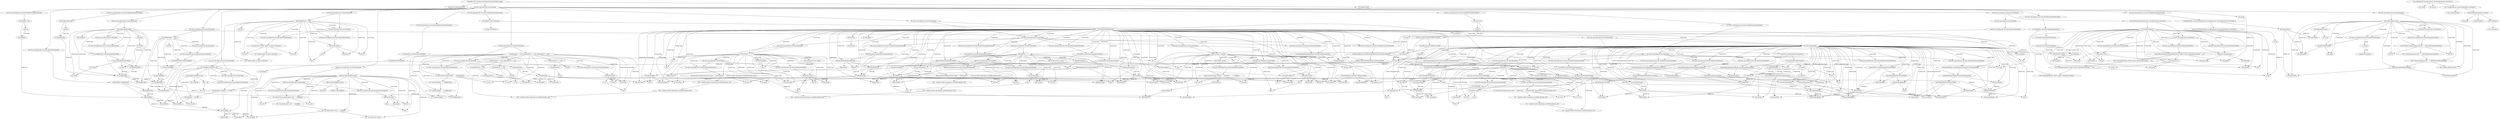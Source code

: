 digraph "ZkGrep.processCommandLineArgs#?,String[]" {
1 [label="530:processCommandLineArgs" shape=ellipse]
2 [label="530:cliArgs" shape=ellipse]
3 [label="530:String[] cliArgs" shape=ellipse]
4 [label="531:cliParser" shape=ellipse]
5 [label="531:new GnuParser()" shape=ellipse]
6 [label="531:cliParser=new GnuParser()" shape=ellipse]
7 [label="531:class org.eclipse.jdt.core.dom.VariableDeclarationStatement" shape=ellipse]
8 [label="532:cliOptions" shape=ellipse]
9 [label="532:constructCommandLineOptions" shape=ellipse]
10 [label="532:constructCommandLineOptions()" shape=ellipse]
11 [label="532:cliOptions=constructCommandLineOptions()" shape=ellipse]
12 [label="532:class org.eclipse.jdt.core.dom.VariableDeclarationStatement" shape=ellipse]
13 [label="533:cmd" shape=ellipse]
14 [label="533:null" shape=ellipse]
15 [label="533:cmd=null" shape=ellipse]
16 [label="533:class org.eclipse.jdt.core.dom.VariableDeclarationStatement" shape=ellipse]
17 [label="536:cmd" shape=ellipse]
18 [label="536:cliParser" shape=ellipse]
19 [label="536:parse" shape=ellipse]
20 [label="536:cliOptions" shape=ellipse]
21 [label="536:cliArgs" shape=ellipse]
22 [label="536:cliOptions,cliArgs" shape=ellipse]
23 [label="536:cliParser.parse(cliOptions,cliArgs)" shape=ellipse]
24 [label="536:cmd=cliParser.parse(cliOptions,cliArgs)" shape=ellipse]
25 [label="536:class org.eclipse.jdt.core.dom.ExpressionStatement" shape=ellipse]
26 [label="535:class org.eclipse.jdt.core.dom.Block" shape=ellipse]
27 [label="537:pe" shape=ellipse]
28 [label="537:ParseException pe" shape=ellipse]
29 [label="538:err" shape=ellipse]
30 [label="538:System" shape=ellipse]
31 [label="538:System.err" shape=ellipse]
32 [label="538:println" shape=ellipse]
33 [label="538:\"CommandLineClient: failed to parse command-line options: \"" shape=ellipse]
34 [label="538:pe" shape=ellipse]
35 [label="538:\"CommandLineClient: failed to parse command-line options: \" + pe" shape=ellipse]
36 [label="538:\"CommandLineClient: failed to parse command-line options: \" + pe" shape=ellipse]
37 [label="538:System.err.println(\"CommandLineClient: failed to parse command-line options: \" + pe)" shape=ellipse]
38 [label="538:class org.eclipse.jdt.core.dom.ExpressionStatement" shape=ellipse]
39 [label="539:printUsage" shape=ellipse]
40 [label="539:cliOptions" shape=ellipse]
41 [label="539:cliOptions" shape=ellipse]
42 [label="539:printUsage(cliOptions)" shape=ellipse]
43 [label="539:class org.eclipse.jdt.core.dom.ExpressionStatement" shape=ellipse]
44 [label="540:System" shape=ellipse]
45 [label="540:exit" shape=ellipse]
46 [label="540:1" shape=ellipse]
47 [label="540:1" shape=ellipse]
48 [label="540:System.exit(1)" shape=ellipse]
49 [label="540:class org.eclipse.jdt.core.dom.ExpressionStatement" shape=ellipse]
50 [label="537:class org.eclipse.jdt.core.dom.Block" shape=ellipse]
51 [label="537:catch(ParseException pe)class org.eclipse.jdt.core.dom.Block" shape=ellipse]
52 [label="535:class org.eclipse.jdt.core.dom.TryStatement" shape=ellipse]
53 [label="543:zkCfgDirValue" shape=ellipse]
54 [label="543:null" shape=ellipse]
55 [label="543:zkCfgDirValue=null" shape=ellipse]
56 [label="543:class org.eclipse.jdt.core.dom.VariableDeclarationStatement" shape=ellipse]
57 [label="544:zkCfgFile" shape=ellipse]
58 [label="544:null" shape=ellipse]
59 [label="544:zkCfgFile=null" shape=ellipse]
60 [label="544:class org.eclipse.jdt.core.dom.VariableDeclarationStatement" shape=ellipse]
61 [label="546:cmd" shape=ellipse]
62 [label="546:hasOption" shape=ellipse]
63 [label="546:zkCfg" shape=ellipse]
64 [label="546:zkCfg" shape=ellipse]
65 [label="546:cmd.hasOption(zkCfg)" shape=ellipse]
66 [label="547:zkCfgDirValue" shape=ellipse]
67 [label="547:cmd" shape=ellipse]
68 [label="547:getOptionValue" shape=ellipse]
69 [label="547:zkCfg" shape=ellipse]
70 [label="547:zkCfg" shape=ellipse]
71 [label="547:cmd.getOptionValue(zkCfg)" shape=ellipse]
72 [label="547:zkCfgDirValue=cmd.getOptionValue(zkCfg)" shape=ellipse]
73 [label="547:class org.eclipse.jdt.core.dom.ExpressionStatement" shape=ellipse]
74 [label="546:class org.eclipse.jdt.core.dom.Block" shape=ellipse]
75 [label="546:class org.eclipse.jdt.core.dom.IfStatement" shape=ellipse]
76 [label="550:zkCfgDirValue" shape=ellipse]
77 [label="550:null" shape=ellipse]
78 [label="550:zkCfgDirValue == null" shape=ellipse]
79 [label="551:zkCfgDirValue" shape=ellipse]
80 [label="551:guessZkCfgDir" shape=ellipse]
81 [label="551:guessZkCfgDir()" shape=ellipse]
82 [label="551:zkCfgDirValue=guessZkCfgDir()" shape=ellipse]
83 [label="551:class org.eclipse.jdt.core.dom.ExpressionStatement" shape=ellipse]
84 [label="550:class org.eclipse.jdt.core.dom.Block" shape=ellipse]
85 [label="550:class org.eclipse.jdt.core.dom.IfStatement" shape=ellipse]
86 [label="554:zkCfgDirValue" shape=ellipse]
87 [label="554:null" shape=ellipse]
88 [label="554:zkCfgDirValue == null" shape=ellipse]
89 [label="555:LOG" shape=ellipse]
90 [label="555:error" shape=ellipse]
91 [label="555:\"couldn't figure out path to zkCfg file\"" shape=ellipse]
92 [label="555:\"couldn't figure out path to zkCfg file\"" shape=ellipse]
93 [label="555:LOG.error(\"couldn't figure out path to zkCfg file\")" shape=ellipse]
94 [label="555:class org.eclipse.jdt.core.dom.ExpressionStatement" shape=ellipse]
95 [label="556:System" shape=ellipse]
96 [label="556:exit" shape=ellipse]
97 [label="556:1" shape=ellipse]
98 [label="556:1" shape=ellipse]
99 [label="556:System.exit(1)" shape=ellipse]
100 [label="556:class org.eclipse.jdt.core.dom.ExpressionStatement" shape=ellipse]
101 [label="554:class org.eclipse.jdt.core.dom.Block" shape=ellipse]
102 [label="554:class org.eclipse.jdt.core.dom.IfStatement" shape=ellipse]
103 [label="560:zkCfgFile" shape=ellipse]
104 [label="560:zkCfgDirValue" shape=ellipse]
105 [label="560:zkCfgFile=zkCfgDirValue" shape=ellipse]
106 [label="560:class org.eclipse.jdt.core.dom.ExpressionStatement" shape=ellipse]
107 [label="561:zkCfgFile" shape=ellipse]
108 [label="561:endsWith" shape=ellipse]
109 [label="561:\".cfg\"" shape=ellipse]
110 [label="561:\".cfg\"" shape=ellipse]
111 [label="561:zkCfgFile.endsWith(\".cfg\")" shape=ellipse]
112 [label="561:!zkCfgFile.endsWith(\".cfg\")" shape=ellipse]
113 [label="563:zkCfgFile" shape=ellipse]
114 [label="563:zkCfgFile" shape=ellipse]
115 [label="563:\"/zoo.cfg\"" shape=ellipse]
116 [label="563:zkCfgFile + \"/zoo.cfg\"" shape=ellipse]
117 [label="563:zkCfgFile=zkCfgFile + \"/zoo.cfg\"" shape=ellipse]
118 [label="563:class org.eclipse.jdt.core.dom.ExpressionStatement" shape=ellipse]
119 [label="561:class org.eclipse.jdt.core.dom.Block" shape=ellipse]
120 [label="561:class org.eclipse.jdt.core.dom.IfStatement" shape=ellipse]
121 [label="566:zkCfgFile" shape=ellipse]
122 [label="566:new File(zkCfgFile)" shape=ellipse]
123 [label="566:exists" shape=ellipse]
124 [label="566:new File(zkCfgFile).exists()" shape=ellipse]
125 [label="566:!new File(zkCfgFile).exists()" shape=ellipse]
126 [label="567:LOG" shape=ellipse]
127 [label="567:error" shape=ellipse]
128 [label="567:\"zoo.cfg file doen't exist: \"" shape=ellipse]
129 [label="567:zkCfgFile" shape=ellipse]
130 [label="567:\"zoo.cfg file doen't exist: \" + zkCfgFile" shape=ellipse]
131 [label="567:\"zoo.cfg file doen't exist: \" + zkCfgFile" shape=ellipse]
132 [label="567:LOG.error(\"zoo.cfg file doen't exist: \" + zkCfgFile)" shape=ellipse]
133 [label="567:class org.eclipse.jdt.core.dom.ExpressionStatement" shape=ellipse]
134 [label="568:System" shape=ellipse]
135 [label="568:exit" shape=ellipse]
136 [label="568:1" shape=ellipse]
137 [label="568:1" shape=ellipse]
138 [label="568:System.exit(1)" shape=ellipse]
139 [label="568:class org.eclipse.jdt.core.dom.ExpressionStatement" shape=ellipse]
140 [label="566:class org.eclipse.jdt.core.dom.Block" shape=ellipse]
141 [label="566:class org.eclipse.jdt.core.dom.IfStatement" shape=ellipse]
142 [label="571:patterns" shape=ellipse]
143 [label="571:cmd" shape=ellipse]
144 [label="571:getOptionValues" shape=ellipse]
145 [label="571:pattern" shape=ellipse]
146 [label="571:pattern" shape=ellipse]
147 [label="571:cmd.getOptionValues(pattern)" shape=ellipse]
148 [label="571:patterns=cmd.getOptionValues(pattern)" shape=ellipse]
149 [label="571:class org.eclipse.jdt.core.dom.VariableDeclarationStatement" shape=ellipse]
150 [label="573:zkDataDirs" shape=ellipse]
151 [label="573:getZkDataDirs" shape=ellipse]
152 [label="573:zkCfgFile" shape=ellipse]
153 [label="573:zkCfgFile" shape=ellipse]
154 [label="573:getZkDataDirs(zkCfgFile)" shape=ellipse]
155 [label="573:zkDataDirs=getZkDataDirs(zkCfgFile)" shape=ellipse]
156 [label="573:class org.eclipse.jdt.core.dom.VariableDeclarationStatement" shape=ellipse]
157 [label="576:zkDataDirs" shape=ellipse]
158 [label="576:null" shape=ellipse]
159 [label="576:zkDataDirs == null" shape=ellipse]
160 [label="576:zkDataDirs" shape=ellipse]
161 [label="576:0" shape=ellipse]
162 [label="576:zkDataDirs[0]" shape=ellipse]
163 [label="576:null" shape=ellipse]
164 [label="576:zkDataDirs[0] == null" shape=ellipse]
165 [label="576:zkDataDirs == null || zkDataDirs[0] == null" shape=ellipse]
166 [label="576:zkDataDirs" shape=ellipse]
167 [label="576:1" shape=ellipse]
168 [label="576:zkDataDirs[1]" shape=ellipse]
169 [label="576:null" shape=ellipse]
170 [label="576:zkDataDirs[1] == null" shape=ellipse]
171 [label="576:zkDataDirs == null || zkDataDirs[0] == null || zkDataDirs[1] == null" shape=ellipse]
172 [label="577:LOG" shape=ellipse]
173 [label="577:error" shape=ellipse]
174 [label="577:\"invalid zkCfgDir: \"" shape=ellipse]
175 [label="577:zkCfgDirValue" shape=ellipse]
176 [label="577:\"invalid zkCfgDir: \" + zkCfgDirValue" shape=ellipse]
177 [label="577:\"invalid zkCfgDir: \" + zkCfgDirValue" shape=ellipse]
178 [label="577:LOG.error(\"invalid zkCfgDir: \" + zkCfgDirValue)" shape=ellipse]
179 [label="577:class org.eclipse.jdt.core.dom.ExpressionStatement" shape=ellipse]
180 [label="578:System" shape=ellipse]
181 [label="578:exit" shape=ellipse]
182 [label="578:1" shape=ellipse]
183 [label="578:1" shape=ellipse]
184 [label="578:System.exit(1)" shape=ellipse]
185 [label="578:class org.eclipse.jdt.core.dom.ExpressionStatement" shape=ellipse]
186 [label="576:class org.eclipse.jdt.core.dom.Block" shape=ellipse]
187 [label="576:class org.eclipse.jdt.core.dom.IfStatement" shape=ellipse]
188 [label="581:zkParsedDir" shape=ellipse]
189 [label="581:String" shape=ellipse]
190 [label="581:format" shape=ellipse]
191 [label="581:\"%s/zklog-parsed\"" shape=ellipse]
192 [label="581:System" shape=ellipse]
193 [label="581:getProperty" shape=ellipse]
194 [label="581:\"user.home\"" shape=ellipse]
195 [label="581:\"user.home\"" shape=ellipse]
196 [label="581:System.getProperty(\"user.home\")" shape=ellipse]
197 [label="581:\"%s/zklog-parsed\",System.getProperty(\"user.home\")" shape=ellipse]
198 [label="581:String.format(\"%s/zklog-parsed\",System.getProperty(\"user.home\"))" shape=ellipse]
199 [label="581:new File(String.format(\"%s/zklog-parsed\",System.getProperty(\"user.home\")))" shape=ellipse]
200 [label="581:zkParsedDir=new File(String.format(\"%s/zklog-parsed\",System.getProperty(\"user.home\")))" shape=ellipse]
201 [label="581:class org.eclipse.jdt.core.dom.VariableDeclarationStatement" shape=ellipse]
202 [label="582:zkParsedDir" shape=ellipse]
203 [label="582:exists" shape=ellipse]
204 [label="582:zkParsedDir.exists()" shape=ellipse]
205 [label="582:!zkParsedDir.exists()" shape=ellipse]
206 [label="583:LOG" shape=ellipse]
207 [label="583:info" shape=ellipse]
208 [label="583:\"creating zklog-parsed dir: \"" shape=ellipse]
209 [label="583:zkParsedDir" shape=ellipse]
210 [label="583:getAbsolutePath" shape=ellipse]
211 [label="583:zkParsedDir.getAbsolutePath()" shape=ellipse]
212 [label="583:\"creating zklog-parsed dir: \" + zkParsedDir.getAbsolutePath()" shape=ellipse]
213 [label="583:\"creating zklog-parsed dir: \" + zkParsedDir.getAbsolutePath()" shape=ellipse]
214 [label="583:LOG.info(\"creating zklog-parsed dir: \" + zkParsedDir.getAbsolutePath())" shape=ellipse]
215 [label="583:class org.eclipse.jdt.core.dom.ExpressionStatement" shape=ellipse]
216 [label="584:zkParsedDir" shape=ellipse]
217 [label="584:mkdir" shape=ellipse]
218 [label="584:zkParsedDir.mkdir()" shape=ellipse]
219 [label="584:class org.eclipse.jdt.core.dom.ExpressionStatement" shape=ellipse]
220 [label="582:class org.eclipse.jdt.core.dom.Block" shape=ellipse]
221 [label="582:class org.eclipse.jdt.core.dom.IfStatement" shape=ellipse]
222 [label="587:cmd" shape=ellipse]
223 [label="587:hasOption" shape=ellipse]
224 [label="587:between" shape=ellipse]
225 [label="587:between" shape=ellipse]
226 [label="587:cmd.hasOption(between)" shape=ellipse]
227 [label="588:timeStrings" shape=ellipse]
228 [label="588:cmd" shape=ellipse]
229 [label="588:getOptionValues" shape=ellipse]
230 [label="588:between" shape=ellipse]
231 [label="588:between" shape=ellipse]
232 [label="588:cmd.getOptionValues(between)" shape=ellipse]
233 [label="588:timeStrings=cmd.getOptionValues(between)" shape=ellipse]
234 [label="588:class org.eclipse.jdt.core.dom.VariableDeclarationStatement" shape=ellipse]
235 [label="590:startTime" shape=ellipse]
236 [label="590:parseTimeString" shape=ellipse]
237 [label="590:timeStrings" shape=ellipse]
238 [label="590:0" shape=ellipse]
239 [label="590:timeStrings[0]" shape=ellipse]
240 [label="590:timeStrings[0]" shape=ellipse]
241 [label="590:parseTimeString(timeStrings[0])" shape=ellipse]
242 [label="590:startTime=parseTimeString(timeStrings[0])" shape=ellipse]
243 [label="590:class org.eclipse.jdt.core.dom.VariableDeclarationStatement" shape=ellipse]
244 [label="591:startTime" shape=ellipse]
245 [label="591:1" shape=ellipse]
246 [label="591:-1" shape=ellipse]
247 [label="591:startTime == -1" shape=ellipse]
248 [label="592:LOG" shape=ellipse]
249 [label="592:error" shape=ellipse]
250 [label="592:\"invalid start time string: \"" shape=ellipse]
251 [label="592:timeStrings" shape=ellipse]
252 [label="592:0" shape=ellipse]
253 [label="592:timeStrings[0]" shape=ellipse]
254 [label="593:\", should be either timestamp or yyMMdd_hhmmss_SSS\"" shape=ellipse]
255 [label="592:\", should be either timestamp or yyMMdd_hhmmss_SSS\"" shape=ellipse]
256 [label="592:\", should be either timestamp or yyMMdd_hhmmss_SSS\"" shape=ellipse]
257 [label="592:LOG.error(\"invalid start time string: \" + timeStrings[0] + \", should be either timestamp or yyMMdd_hhmmss_SSS\")" shape=ellipse]
258 [label="592:class org.eclipse.jdt.core.dom.ExpressionStatement" shape=ellipse]
259 [label="594:System" shape=ellipse]
260 [label="594:exit" shape=ellipse]
261 [label="594:1" shape=ellipse]
262 [label="594:1" shape=ellipse]
263 [label="594:System.exit(1)" shape=ellipse]
264 [label="594:class org.eclipse.jdt.core.dom.ExpressionStatement" shape=ellipse]
265 [label="591:class org.eclipse.jdt.core.dom.Block" shape=ellipse]
266 [label="591:class org.eclipse.jdt.core.dom.IfStatement" shape=ellipse]
267 [label="597:endTime" shape=ellipse]
268 [label="597:parseTimeString" shape=ellipse]
269 [label="597:timeStrings" shape=ellipse]
270 [label="597:1" shape=ellipse]
271 [label="597:timeStrings[1]" shape=ellipse]
272 [label="597:timeStrings[1]" shape=ellipse]
273 [label="597:parseTimeString(timeStrings[1])" shape=ellipse]
274 [label="597:endTime=parseTimeString(timeStrings[1])" shape=ellipse]
275 [label="597:class org.eclipse.jdt.core.dom.VariableDeclarationStatement" shape=ellipse]
276 [label="598:endTime" shape=ellipse]
277 [label="598:1" shape=ellipse]
278 [label="598:-1" shape=ellipse]
279 [label="598:endTime == -1" shape=ellipse]
280 [label="599:LOG" shape=ellipse]
281 [label="599:error" shape=ellipse]
282 [label="599:\"invalid end time string: \"" shape=ellipse]
283 [label="599:timeStrings" shape=ellipse]
284 [label="599:1" shape=ellipse]
285 [label="599:timeStrings[1]" shape=ellipse]
286 [label="600:\", should be either timestamp or yyMMdd_hhmmss_SSS\"" shape=ellipse]
287 [label="599:\", should be either timestamp or yyMMdd_hhmmss_SSS\"" shape=ellipse]
288 [label="599:\", should be either timestamp or yyMMdd_hhmmss_SSS\"" shape=ellipse]
289 [label="599:LOG.error(\"invalid end time string: \" + timeStrings[1] + \", should be either timestamp or yyMMdd_hhmmss_SSS\")" shape=ellipse]
290 [label="599:class org.eclipse.jdt.core.dom.ExpressionStatement" shape=ellipse]
291 [label="601:System" shape=ellipse]
292 [label="601:exit" shape=ellipse]
293 [label="601:1" shape=ellipse]
294 [label="601:1" shape=ellipse]
295 [label="601:System.exit(1)" shape=ellipse]
296 [label="601:class org.eclipse.jdt.core.dom.ExpressionStatement" shape=ellipse]
297 [label="598:class org.eclipse.jdt.core.dom.Block" shape=ellipse]
298 [label="598:class org.eclipse.jdt.core.dom.IfStatement" shape=ellipse]
299 [label="604:startTime" shape=ellipse]
300 [label="604:endTime" shape=ellipse]
301 [label="604:startTime > endTime" shape=ellipse]
302 [label="605:LOG" shape=ellipse]
303 [label="605:warn" shape=ellipse]
304 [label="605:\"empty window: \"" shape=ellipse]
305 [label="605:startTime" shape=ellipse]
306 [label="605:\" - \"" shape=ellipse]
307 [label="605:endTime" shape=ellipse]
308 [label="605:endTime" shape=ellipse]
309 [label="605:endTime" shape=ellipse]
310 [label="605:LOG.warn(\"empty window: \" + startTime + \" - \"+ endTime)" shape=ellipse]
311 [label="605:class org.eclipse.jdt.core.dom.ExpressionStatement" shape=ellipse]
312 [label="606:System" shape=ellipse]
313 [label="606:exit" shape=ellipse]
314 [label="606:1" shape=ellipse]
315 [label="606:1" shape=ellipse]
316 [label="606:System.exit(1)" shape=ellipse]
317 [label="606:class org.eclipse.jdt.core.dom.ExpressionStatement" shape=ellipse]
318 [label="604:class org.eclipse.jdt.core.dom.Block" shape=ellipse]
319 [label="604:class org.eclipse.jdt.core.dom.IfStatement" shape=ellipse]
320 [label="609:parsedZkLogs" shape=ellipse]
321 [label="609:parseZkLogs" shape=ellipse]
322 [label="609:zkDataDirs" shape=ellipse]
323 [label="609:0" shape=ellipse]
324 [label="609:zkDataDirs[0]" shape=ellipse]
325 [label="609:startTime" shape=ellipse]
326 [label="609:endTime" shape=ellipse]
327 [label="609:zkDataDirs[0],startTime,endTime" shape=ellipse]
328 [label="609:parseZkLogs(zkDataDirs[0],startTime,endTime)" shape=ellipse]
329 [label="609:parsedZkLogs=parseZkLogs(zkDataDirs[0],startTime,endTime)" shape=ellipse]
330 [label="609:class org.eclipse.jdt.core.dom.VariableDeclarationStatement" shape=ellipse]
331 [label="610:grepZkLogDir" shape=ellipse]
332 [label="610:parsedZkLogs" shape=ellipse]
333 [label="610:startTime" shape=ellipse]
334 [label="610:endTime" shape=ellipse]
335 [label="610:patterns" shape=ellipse]
336 [label="610:parsedZkLogs,startTime,endTime,patterns" shape=ellipse]
337 [label="610:grepZkLogDir(parsedZkLogs,startTime,endTime,patterns)" shape=ellipse]
338 [label="610:class org.eclipse.jdt.core.dom.ExpressionStatement" shape=ellipse]
339 [label="587:class org.eclipse.jdt.core.dom.Block" shape=ellipse]
340 [label="612:cmd" shape=ellipse]
341 [label="612:hasOption" shape=ellipse]
342 [label="612:by" shape=ellipse]
343 [label="612:by" shape=ellipse]
344 [label="612:cmd.hasOption(by)" shape=ellipse]
345 [label="613:timeString" shape=ellipse]
346 [label="613:cmd" shape=ellipse]
347 [label="613:getOptionValue" shape=ellipse]
348 [label="613:by" shape=ellipse]
349 [label="613:by" shape=ellipse]
350 [label="613:cmd.getOptionValue(by)" shape=ellipse]
351 [label="613:timeString=cmd.getOptionValue(by)" shape=ellipse]
352 [label="613:class org.eclipse.jdt.core.dom.VariableDeclarationStatement" shape=ellipse]
353 [label="615:byTime" shape=ellipse]
354 [label="615:parseTimeString" shape=ellipse]
355 [label="615:timeString" shape=ellipse]
356 [label="615:timeString" shape=ellipse]
357 [label="615:parseTimeString(timeString)" shape=ellipse]
358 [label="615:byTime=parseTimeString(timeString)" shape=ellipse]
359 [label="615:class org.eclipse.jdt.core.dom.VariableDeclarationStatement" shape=ellipse]
360 [label="616:byTime" shape=ellipse]
361 [label="616:1" shape=ellipse]
362 [label="616:-1" shape=ellipse]
363 [label="616:byTime == -1" shape=ellipse]
364 [label="617:LOG" shape=ellipse]
365 [label="617:error" shape=ellipse]
366 [label="617:\"invalid by time string: \"" shape=ellipse]
367 [label="617:timeString" shape=ellipse]
368 [label="618:\", should be either timestamp or yyMMdd_hhmmss_SSS\"" shape=ellipse]
369 [label="617:\", should be either timestamp or yyMMdd_hhmmss_SSS\"" shape=ellipse]
370 [label="617:\", should be either timestamp or yyMMdd_hhmmss_SSS\"" shape=ellipse]
371 [label="617:LOG.error(\"invalid by time string: \" + timeString + \", should be either timestamp or yyMMdd_hhmmss_SSS\")" shape=ellipse]
372 [label="617:class org.eclipse.jdt.core.dom.ExpressionStatement" shape=ellipse]
373 [label="619:System" shape=ellipse]
374 [label="619:exit" shape=ellipse]
375 [label="619:1" shape=ellipse]
376 [label="619:1" shape=ellipse]
377 [label="619:System.exit(1)" shape=ellipse]
378 [label="619:class org.eclipse.jdt.core.dom.ExpressionStatement" shape=ellipse]
379 [label="616:class org.eclipse.jdt.core.dom.Block" shape=ellipse]
380 [label="616:class org.eclipse.jdt.core.dom.IfStatement" shape=ellipse]
381 [label="623:lastZkSnapshot" shape=ellipse]
382 [label="623:parseZkSnapshot" shape=ellipse]
383 [label="623:zkDataDirs" shape=ellipse]
384 [label="623:1" shape=ellipse]
385 [label="623:zkDataDirs[1]" shape=ellipse]
386 [label="623:byTime" shape=ellipse]
387 [label="623:zkDataDirs[1],byTime" shape=ellipse]
388 [label="623:parseZkSnapshot(zkDataDirs[1],byTime)" shape=ellipse]
389 [label="623:lastZkSnapshot=parseZkSnapshot(zkDataDirs[1],byTime)" shape=ellipse]
390 [label="623:class org.eclipse.jdt.core.dom.VariableDeclarationStatement" shape=ellipse]
391 [label="626:grepZkSnapshot" shape=ellipse]
392 [label="626:lastZkSnapshot" shape=ellipse]
393 [label="626:1" shape=ellipse]
394 [label="626:lastZkSnapshot[1]" shape=ellipse]
395 [label="626:patterns" shape=ellipse]
396 [label="626:lastZkSnapshot[1],patterns" shape=ellipse]
397 [label="626:grepZkSnapshot(lastZkSnapshot[1],patterns)" shape=ellipse]
398 [label="626:class org.eclipse.jdt.core.dom.ExpressionStatement" shape=ellipse]
399 [label="630:startTime" shape=ellipse]
400 [label="630:lastZkSnapshot" shape=ellipse]
401 [label="630:0" shape=ellipse]
402 [label="630:lastZkSnapshot[0]" shape=ellipse]
403 [label="630:lastModified" shape=ellipse]
404 [label="630:lastZkSnapshot[0].lastModified()" shape=ellipse]
405 [label="630:startTime=lastZkSnapshot[0].lastModified()" shape=ellipse]
406 [label="630:class org.eclipse.jdt.core.dom.VariableDeclarationStatement" shape=ellipse]
407 [label="633:parsedZkLogs" shape=ellipse]
408 [label="633:parseZkLogs" shape=ellipse]
409 [label="633:zkDataDirs" shape=ellipse]
410 [label="633:0" shape=ellipse]
411 [label="633:zkDataDirs[0]" shape=ellipse]
412 [label="633:startTime" shape=ellipse]
413 [label="633:byTime" shape=ellipse]
414 [label="633:zkDataDirs[0],startTime,byTime" shape=ellipse]
415 [label="633:parseZkLogs(zkDataDirs[0],startTime,byTime)" shape=ellipse]
416 [label="633:parsedZkLogs=parseZkLogs(zkDataDirs[0],startTime,byTime)" shape=ellipse]
417 [label="633:class org.eclipse.jdt.core.dom.VariableDeclarationStatement" shape=ellipse]
418 [label="634:grepZkLogDir" shape=ellipse]
419 [label="634:parsedZkLogs" shape=ellipse]
420 [label="634:startTime" shape=ellipse]
421 [label="634:byTime" shape=ellipse]
422 [label="634:patterns" shape=ellipse]
423 [label="634:parsedZkLogs,startTime,byTime,patterns" shape=ellipse]
424 [label="634:grepZkLogDir(parsedZkLogs,startTime,byTime,patterns)" shape=ellipse]
425 [label="634:class org.eclipse.jdt.core.dom.ExpressionStatement" shape=ellipse]
426 [label="612:class org.eclipse.jdt.core.dom.Block" shape=ellipse]
427 [label="612:class org.eclipse.jdt.core.dom.IfStatement" shape=ellipse]
428 [label="587:class org.eclipse.jdt.core.dom.IfStatement" shape=ellipse]
429 [label="530:class org.eclipse.jdt.core.dom.Block" shape=ellipse]
430 [label="530:public static void processCommandLineArgs(String[] cliArgs)" shape=ellipse]
431 [label="-1:UPDATE" shape=ellipse]
432 [label="-1:zkParsedDir.mkdirs()" shape=ellipse]
2 -> 21 [label="Define-Use"];
3 -> 2 [label=""];
4 -> 18 [label="Define-Use"];
6 -> 4 [label=""];
6 -> 5 [label=""];
7 -> 6 [label=""];
8 -> 20 [label="Define-Use"];
8 -> 40 [label="Define-Use"];
9 -> 8 [label="Data Dep"];
10 -> 9 [label=""];
11 -> 8 [label=""];
11 -> 10 [label=""];
12 -> 11 [label=""];
13 -> 17 [label="Define-Use"];
14 -> 13 [label="Data Dep"];
15 -> 13 [label=""];
15 -> 14 [label=""];
16 -> 15 [label=""];
17 -> 61 [label="Define-Use"];
17 -> 67 [label="Define-Use"];
17 -> 143 [label="Define-Use"];
17 -> 222 [label="Define-Use"];
17 -> 228 [label="Define-Use"];
17 -> 340 [label="Define-Use"];
17 -> 346 [label="Define-Use"];
18 -> 17 [label="Data Dep"];
19 -> 17 [label="Data Dep"];
22 -> 20 [label=""];
22 -> 21 [label=""];
23 -> 18 [label=""];
23 -> 19 [label=""];
23 -> 22 [label=""];
24 -> 17 [label=""];
24 -> 23 [label=""];
25 -> 24 [label=""];
26 -> 25 [label=""];
27 -> 34 [label="Define-Use"];
28 -> 27 [label=""];
28 -> 50 [label="Control Dep"];
28 -> 38 [label="Control Dep"];
28 -> 37 [label="Control Dep"];
28 -> 31 [label="Control Dep"];
28 -> 29 [label="Control Dep"];
28 -> 30 [label="Control Dep"];
28 -> 32 [label="Control Dep"];
28 -> 35 [label="Control Dep"];
28 -> 33 [label="Control Dep"];
28 -> 34 [label="Control Dep"];
28 -> 43 [label="Control Dep"];
28 -> 42 [label="Control Dep"];
28 -> 39 [label="Control Dep"];
28 -> 40 [label="Control Dep"];
28 -> 49 [label="Control Dep"];
28 -> 48 [label="Control Dep"];
28 -> 44 [label="Control Dep"];
28 -> 45 [label="Control Dep"];
28 -> 46 [label="Control Dep"];
31 -> 29 [label=""];
31 -> 30 [label=""];
35 -> 33 [label=""];
35 -> 34 [label=""];
36 -> 35 [label=""];
37 -> 31 [label=""];
37 -> 32 [label=""];
37 -> 36 [label=""];
38 -> 37 [label=""];
41 -> 40 [label=""];
42 -> 39 [label=""];
42 -> 41 [label=""];
43 -> 42 [label=""];
47 -> 46 [label=""];
48 -> 44 [label=""];
48 -> 45 [label=""];
48 -> 47 [label=""];
49 -> 48 [label=""];
50 -> 38 [label=""];
50 -> 43 [label=""];
50 -> 49 [label=""];
51 -> 28 [label=""];
51 -> 50 [label=""];
52 -> 26 [label=""];
52 -> 51 [label=""];
53 -> 66 [label="Define-Use"];
54 -> 53 [label="Data Dep"];
55 -> 53 [label=""];
55 -> 54 [label=""];
56 -> 55 [label=""];
57 -> 103 [label="Define-Use"];
58 -> 57 [label="Data Dep"];
59 -> 57 [label=""];
59 -> 58 [label=""];
60 -> 59 [label=""];
64 -> 63 [label=""];
65 -> 61 [label=""];
65 -> 62 [label=""];
65 -> 64 [label=""];
65 -> 74 [label="Control Dep"];
65 -> 73 [label="Control Dep"];
65 -> 72 [label="Control Dep"];
65 -> 66 [label="Control Dep"];
65 -> 71 [label="Control Dep"];
65 -> 67 [label="Control Dep"];
65 -> 68 [label="Control Dep"];
65 -> 69 [label="Control Dep"];
66 -> 76 [label="Define-Use"];
66 -> 79 [label="Define-Use"];
67 -> 66 [label="Data Dep"];
68 -> 66 [label="Data Dep"];
70 -> 69 [label=""];
71 -> 67 [label=""];
71 -> 68 [label=""];
71 -> 70 [label=""];
72 -> 66 [label=""];
72 -> 71 [label=""];
73 -> 72 [label=""];
74 -> 73 [label=""];
75 -> 65 [label=""];
75 -> 74 [label=""];
78 -> 76 [label=""];
78 -> 77 [label=""];
78 -> 84 [label="Control Dep"];
78 -> 83 [label="Control Dep"];
78 -> 82 [label="Control Dep"];
78 -> 79 [label="Control Dep"];
78 -> 81 [label="Control Dep"];
78 -> 80 [label="Control Dep"];
79 -> 86 [label="Define-Use"];
79 -> 104 [label="Define-Use"];
79 -> 175 [label="Define-Use"];
80 -> 79 [label="Data Dep"];
81 -> 80 [label=""];
82 -> 79 [label=""];
82 -> 81 [label=""];
83 -> 82 [label=""];
84 -> 83 [label=""];
85 -> 78 [label=""];
85 -> 84 [label=""];
88 -> 86 [label=""];
88 -> 87 [label=""];
88 -> 101 [label="Control Dep"];
88 -> 94 [label="Control Dep"];
88 -> 93 [label="Control Dep"];
88 -> 89 [label="Control Dep"];
88 -> 90 [label="Control Dep"];
88 -> 91 [label="Control Dep"];
88 -> 100 [label="Control Dep"];
88 -> 99 [label="Control Dep"];
88 -> 95 [label="Control Dep"];
88 -> 96 [label="Control Dep"];
88 -> 97 [label="Control Dep"];
92 -> 91 [label=""];
93 -> 89 [label=""];
93 -> 90 [label=""];
93 -> 92 [label=""];
94 -> 93 [label=""];
98 -> 97 [label=""];
99 -> 95 [label=""];
99 -> 96 [label=""];
99 -> 98 [label=""];
100 -> 99 [label=""];
101 -> 94 [label=""];
101 -> 100 [label=""];
102 -> 88 [label=""];
102 -> 101 [label=""];
103 -> 107 [label="Define-Use"];
103 -> 113 [label="Define-Use"];
103 -> 114 [label="Define-Use"];
104 -> 103 [label="Data Dep"];
105 -> 103 [label=""];
105 -> 104 [label=""];
106 -> 105 [label=""];
110 -> 109 [label=""];
111 -> 107 [label=""];
111 -> 108 [label=""];
111 -> 110 [label=""];
112 -> 111 [label=""];
112 -> 119 [label="Control Dep"];
112 -> 118 [label="Control Dep"];
112 -> 117 [label="Control Dep"];
112 -> 113 [label="Control Dep"];
112 -> 116 [label="Control Dep"];
112 -> 114 [label="Control Dep"];
112 -> 115 [label="Control Dep"];
113 -> 121 [label="Define-Use"];
113 -> 129 [label="Define-Use"];
113 -> 152 [label="Define-Use"];
114 -> 113 [label="Data Dep"];
116 -> 114 [label=""];
116 -> 115 [label=""];
117 -> 113 [label=""];
117 -> 116 [label=""];
118 -> 117 [label=""];
119 -> 118 [label=""];
120 -> 112 [label=""];
120 -> 119 [label=""];
124 -> 122 [label=""];
124 -> 123 [label=""];
125 -> 124 [label=""];
125 -> 140 [label="Control Dep"];
125 -> 133 [label="Control Dep"];
125 -> 132 [label="Control Dep"];
125 -> 126 [label="Control Dep"];
125 -> 127 [label="Control Dep"];
125 -> 130 [label="Control Dep"];
125 -> 128 [label="Control Dep"];
125 -> 129 [label="Control Dep"];
125 -> 139 [label="Control Dep"];
125 -> 138 [label="Control Dep"];
125 -> 134 [label="Control Dep"];
125 -> 135 [label="Control Dep"];
125 -> 136 [label="Control Dep"];
130 -> 128 [label=""];
130 -> 129 [label=""];
131 -> 130 [label=""];
132 -> 126 [label=""];
132 -> 127 [label=""];
132 -> 131 [label=""];
133 -> 132 [label=""];
137 -> 136 [label=""];
138 -> 134 [label=""];
138 -> 135 [label=""];
138 -> 137 [label=""];
139 -> 138 [label=""];
140 -> 133 [label=""];
140 -> 139 [label=""];
141 -> 125 [label=""];
141 -> 140 [label=""];
142 -> 335 [label="Define-Use"];
142 -> 395 [label="Define-Use"];
142 -> 422 [label="Define-Use"];
143 -> 142 [label="Data Dep"];
144 -> 142 [label="Data Dep"];
146 -> 145 [label=""];
147 -> 143 [label=""];
147 -> 144 [label=""];
147 -> 146 [label=""];
148 -> 142 [label=""];
148 -> 147 [label=""];
149 -> 148 [label=""];
150 -> 157 [label="Define-Use"];
150 -> 160 [label="Define-Use"];
150 -> 166 [label="Define-Use"];
150 -> 322 [label="Define-Use"];
150 -> 383 [label="Define-Use"];
150 -> 409 [label="Define-Use"];
151 -> 150 [label="Data Dep"];
153 -> 152 [label=""];
154 -> 151 [label=""];
154 -> 153 [label=""];
155 -> 150 [label=""];
155 -> 154 [label=""];
156 -> 155 [label=""];
159 -> 157 [label=""];
159 -> 158 [label=""];
162 -> 160 [label=""];
162 -> 161 [label=""];
164 -> 162 [label=""];
164 -> 163 [label=""];
165 -> 159 [label=""];
165 -> 164 [label=""];
168 -> 166 [label=""];
168 -> 167 [label=""];
170 -> 168 [label=""];
170 -> 169 [label=""];
171 -> 165 [label=""];
171 -> 170 [label=""];
171 -> 186 [label="Control Dep"];
171 -> 179 [label="Control Dep"];
171 -> 178 [label="Control Dep"];
171 -> 172 [label="Control Dep"];
171 -> 173 [label="Control Dep"];
171 -> 176 [label="Control Dep"];
171 -> 174 [label="Control Dep"];
171 -> 175 [label="Control Dep"];
171 -> 185 [label="Control Dep"];
171 -> 184 [label="Control Dep"];
171 -> 180 [label="Control Dep"];
171 -> 181 [label="Control Dep"];
171 -> 182 [label="Control Dep"];
176 -> 174 [label=""];
176 -> 175 [label=""];
177 -> 176 [label=""];
178 -> 172 [label=""];
178 -> 173 [label=""];
178 -> 177 [label=""];
179 -> 178 [label=""];
183 -> 182 [label=""];
184 -> 180 [label=""];
184 -> 181 [label=""];
184 -> 183 [label=""];
185 -> 184 [label=""];
186 -> 179 [label=""];
186 -> 185 [label=""];
187 -> 171 [label=""];
187 -> 186 [label=""];
188 -> 202 [label="Define-Use"];
188 -> 209 [label="Define-Use"];
188 -> 216 [label="Define-Use"];
195 -> 194 [label=""];
196 -> 192 [label=""];
196 -> 193 [label=""];
196 -> 195 [label=""];
197 -> 191 [label=""];
197 -> 196 [label=""];
198 -> 189 [label=""];
198 -> 190 [label=""];
198 -> 197 [label=""];
200 -> 188 [label=""];
200 -> 199 [label=""];
201 -> 200 [label=""];
204 -> 202 [label=""];
204 -> 203 [label=""];
205 -> 204 [label=""];
205 -> 220 [label="Control Dep"];
205 -> 215 [label="Control Dep"];
205 -> 214 [label="Control Dep"];
205 -> 206 [label="Control Dep"];
205 -> 207 [label="Control Dep"];
205 -> 212 [label="Control Dep"];
205 -> 208 [label="Control Dep"];
205 -> 211 [label="Control Dep"];
205 -> 209 [label="Control Dep"];
205 -> 210 [label="Control Dep"];
205 -> 219 [label="Control Dep"];
205 -> 218 [label="Control Dep"];
205 -> 216 [label="Control Dep"];
205 -> 217 [label="Control Dep"];
211 -> 209 [label=""];
211 -> 210 [label=""];
212 -> 208 [label=""];
212 -> 211 [label=""];
213 -> 212 [label=""];
214 -> 206 [label=""];
214 -> 207 [label=""];
214 -> 213 [label=""];
215 -> 214 [label=""];
218 -> 216 [label=""];
218 -> 217 [label=""];
219 -> 218 [label=""];
219 -> 431 [label="Action"];
220 -> 215 [label=""];
220 -> 219 [label=""];
221 -> 205 [label=""];
221 -> 220 [label=""];
225 -> 224 [label=""];
226 -> 222 [label=""];
226 -> 223 [label=""];
226 -> 225 [label=""];
226 -> 339 [label="Control Dep"];
226 -> 234 [label="Control Dep"];
226 -> 233 [label="Control Dep"];
226 -> 227 [label="Control Dep"];
226 -> 232 [label="Control Dep"];
226 -> 228 [label="Control Dep"];
226 -> 229 [label="Control Dep"];
226 -> 230 [label="Control Dep"];
226 -> 243 [label="Control Dep"];
226 -> 242 [label="Control Dep"];
226 -> 235 [label="Control Dep"];
226 -> 241 [label="Control Dep"];
226 -> 236 [label="Control Dep"];
226 -> 239 [label="Control Dep"];
226 -> 237 [label="Control Dep"];
226 -> 238 [label="Control Dep"];
226 -> 266 [label="Control Dep"];
226 -> 247 [label="Control Dep"];
226 -> 244 [label="Control Dep"];
226 -> 246 [label="Control Dep"];
226 -> 245 [label="Control Dep"];
226 -> 275 [label="Control Dep"];
226 -> 274 [label="Control Dep"];
226 -> 267 [label="Control Dep"];
226 -> 273 [label="Control Dep"];
226 -> 268 [label="Control Dep"];
226 -> 271 [label="Control Dep"];
226 -> 269 [label="Control Dep"];
226 -> 270 [label="Control Dep"];
226 -> 298 [label="Control Dep"];
226 -> 279 [label="Control Dep"];
226 -> 276 [label="Control Dep"];
226 -> 278 [label="Control Dep"];
226 -> 277 [label="Control Dep"];
226 -> 319 [label="Control Dep"];
226 -> 301 [label="Control Dep"];
226 -> 299 [label="Control Dep"];
226 -> 300 [label="Control Dep"];
226 -> 330 [label="Control Dep"];
226 -> 329 [label="Control Dep"];
226 -> 320 [label="Control Dep"];
226 -> 328 [label="Control Dep"];
226 -> 321 [label="Control Dep"];
226 -> 324 [label="Control Dep"];
226 -> 322 [label="Control Dep"];
226 -> 323 [label="Control Dep"];
226 -> 325 [label="Control Dep"];
226 -> 326 [label="Control Dep"];
226 -> 338 [label="Control Dep"];
226 -> 337 [label="Control Dep"];
226 -> 331 [label="Control Dep"];
226 -> 332 [label="Control Dep"];
226 -> 333 [label="Control Dep"];
226 -> 334 [label="Control Dep"];
226 -> 335 [label="Control Dep"];
226 -> 427 [label="Control Dep"];
226 -> 344 [label="Control Dep"];
226 -> 340 [label="Control Dep"];
226 -> 341 [label="Control Dep"];
226 -> 342 [label="Control Dep"];
227 -> 237 [label="Define-Use"];
227 -> 251 [label="Define-Use"];
227 -> 269 [label="Define-Use"];
227 -> 283 [label="Define-Use"];
228 -> 227 [label="Data Dep"];
229 -> 227 [label="Data Dep"];
231 -> 230 [label=""];
232 -> 228 [label=""];
232 -> 229 [label=""];
232 -> 231 [label=""];
233 -> 227 [label=""];
233 -> 232 [label=""];
234 -> 233 [label=""];
235 -> 244 [label="Define-Use"];
235 -> 299 [label="Define-Use"];
235 -> 305 [label="Define-Use"];
235 -> 325 [label="Define-Use"];
235 -> 333 [label="Define-Use"];
235 -> 399 [label="Define-Use"];
236 -> 235 [label="Data Dep"];
239 -> 237 [label=""];
239 -> 238 [label=""];
240 -> 239 [label=""];
241 -> 236 [label=""];
241 -> 240 [label=""];
242 -> 235 [label=""];
242 -> 241 [label=""];
243 -> 242 [label=""];
246 -> 245 [label=""];
247 -> 244 [label=""];
247 -> 246 [label=""];
247 -> 265 [label="Control Dep"];
247 -> 258 [label="Control Dep"];
247 -> 257 [label="Control Dep"];
247 -> 248 [label="Control Dep"];
247 -> 249 [label="Control Dep"];
247 -> 250 [label="Control Dep"];
247 -> 253 [label="Control Dep"];
247 -> 251 [label="Control Dep"];
247 -> 252 [label="Control Dep"];
247 -> 254 [label="Control Dep"];
247 -> 264 [label="Control Dep"];
247 -> 263 [label="Control Dep"];
247 -> 259 [label="Control Dep"];
247 -> 260 [label="Control Dep"];
247 -> 261 [label="Control Dep"];
253 -> 251 [label=""];
253 -> 252 [label=""];
255 -> 254 [label=""];
256 -> 255 [label=""];
257 -> 248 [label=""];
257 -> 249 [label=""];
257 -> 256 [label=""];
258 -> 257 [label=""];
262 -> 261 [label=""];
263 -> 259 [label=""];
263 -> 260 [label=""];
263 -> 262 [label=""];
264 -> 263 [label=""];
265 -> 258 [label=""];
265 -> 264 [label=""];
266 -> 247 [label=""];
266 -> 265 [label=""];
267 -> 276 [label="Define-Use"];
267 -> 300 [label="Define-Use"];
267 -> 307 [label="Define-Use"];
267 -> 326 [label="Define-Use"];
267 -> 334 [label="Define-Use"];
268 -> 267 [label="Data Dep"];
271 -> 269 [label=""];
271 -> 270 [label=""];
272 -> 271 [label=""];
273 -> 268 [label=""];
273 -> 272 [label=""];
274 -> 267 [label=""];
274 -> 273 [label=""];
275 -> 274 [label=""];
278 -> 277 [label=""];
279 -> 276 [label=""];
279 -> 278 [label=""];
279 -> 297 [label="Control Dep"];
279 -> 290 [label="Control Dep"];
279 -> 289 [label="Control Dep"];
279 -> 280 [label="Control Dep"];
279 -> 281 [label="Control Dep"];
279 -> 282 [label="Control Dep"];
279 -> 285 [label="Control Dep"];
279 -> 283 [label="Control Dep"];
279 -> 284 [label="Control Dep"];
279 -> 286 [label="Control Dep"];
279 -> 296 [label="Control Dep"];
279 -> 295 [label="Control Dep"];
279 -> 291 [label="Control Dep"];
279 -> 292 [label="Control Dep"];
279 -> 293 [label="Control Dep"];
285 -> 283 [label=""];
285 -> 284 [label=""];
287 -> 286 [label=""];
288 -> 287 [label=""];
289 -> 280 [label=""];
289 -> 281 [label=""];
289 -> 288 [label=""];
290 -> 289 [label=""];
294 -> 293 [label=""];
295 -> 291 [label=""];
295 -> 292 [label=""];
295 -> 294 [label=""];
296 -> 295 [label=""];
297 -> 290 [label=""];
297 -> 296 [label=""];
298 -> 279 [label=""];
298 -> 297 [label=""];
301 -> 299 [label=""];
301 -> 300 [label=""];
301 -> 318 [label="Control Dep"];
301 -> 311 [label="Control Dep"];
301 -> 310 [label="Control Dep"];
301 -> 302 [label="Control Dep"];
301 -> 303 [label="Control Dep"];
301 -> 304 [label="Control Dep"];
301 -> 305 [label="Control Dep"];
301 -> 306 [label="Control Dep"];
301 -> 307 [label="Control Dep"];
301 -> 317 [label="Control Dep"];
301 -> 316 [label="Control Dep"];
301 -> 312 [label="Control Dep"];
301 -> 313 [label="Control Dep"];
301 -> 314 [label="Control Dep"];
308 -> 307 [label=""];
309 -> 308 [label=""];
310 -> 302 [label=""];
310 -> 303 [label=""];
310 -> 309 [label=""];
311 -> 310 [label=""];
315 -> 314 [label=""];
316 -> 312 [label=""];
316 -> 313 [label=""];
316 -> 315 [label=""];
317 -> 316 [label=""];
318 -> 311 [label=""];
318 -> 317 [label=""];
319 -> 301 [label=""];
319 -> 318 [label=""];
320 -> 332 [label="Define-Use"];
320 -> 407 [label="Define-Use"];
321 -> 320 [label="Data Dep"];
324 -> 322 [label=""];
324 -> 323 [label=""];
327 -> 324 [label=""];
327 -> 325 [label=""];
327 -> 326 [label=""];
328 -> 321 [label=""];
328 -> 327 [label=""];
329 -> 320 [label=""];
329 -> 328 [label=""];
330 -> 329 [label=""];
336 -> 332 [label=""];
336 -> 333 [label=""];
336 -> 334 [label=""];
336 -> 335 [label=""];
337 -> 331 [label=""];
337 -> 336 [label=""];
338 -> 337 [label=""];
339 -> 234 [label=""];
339 -> 243 [label=""];
339 -> 266 [label=""];
339 -> 275 [label=""];
339 -> 298 [label=""];
339 -> 319 [label=""];
339 -> 330 [label=""];
339 -> 338 [label=""];
343 -> 342 [label=""];
344 -> 340 [label=""];
344 -> 341 [label=""];
344 -> 343 [label=""];
344 -> 426 [label="Control Dep"];
344 -> 352 [label="Control Dep"];
344 -> 351 [label="Control Dep"];
344 -> 345 [label="Control Dep"];
344 -> 350 [label="Control Dep"];
344 -> 346 [label="Control Dep"];
344 -> 347 [label="Control Dep"];
344 -> 348 [label="Control Dep"];
344 -> 359 [label="Control Dep"];
344 -> 358 [label="Control Dep"];
344 -> 353 [label="Control Dep"];
344 -> 357 [label="Control Dep"];
344 -> 354 [label="Control Dep"];
344 -> 355 [label="Control Dep"];
344 -> 380 [label="Control Dep"];
344 -> 363 [label="Control Dep"];
344 -> 360 [label="Control Dep"];
344 -> 362 [label="Control Dep"];
344 -> 361 [label="Control Dep"];
344 -> 390 [label="Control Dep"];
344 -> 389 [label="Control Dep"];
344 -> 381 [label="Control Dep"];
344 -> 388 [label="Control Dep"];
344 -> 382 [label="Control Dep"];
344 -> 385 [label="Control Dep"];
344 -> 383 [label="Control Dep"];
344 -> 384 [label="Control Dep"];
344 -> 386 [label="Control Dep"];
344 -> 398 [label="Control Dep"];
344 -> 397 [label="Control Dep"];
344 -> 391 [label="Control Dep"];
344 -> 394 [label="Control Dep"];
344 -> 392 [label="Control Dep"];
344 -> 393 [label="Control Dep"];
344 -> 395 [label="Control Dep"];
344 -> 406 [label="Control Dep"];
344 -> 405 [label="Control Dep"];
344 -> 399 [label="Control Dep"];
344 -> 404 [label="Control Dep"];
344 -> 402 [label="Control Dep"];
344 -> 400 [label="Control Dep"];
344 -> 401 [label="Control Dep"];
344 -> 403 [label="Control Dep"];
344 -> 417 [label="Control Dep"];
344 -> 416 [label="Control Dep"];
344 -> 407 [label="Control Dep"];
344 -> 415 [label="Control Dep"];
344 -> 408 [label="Control Dep"];
344 -> 411 [label="Control Dep"];
344 -> 409 [label="Control Dep"];
344 -> 410 [label="Control Dep"];
344 -> 412 [label="Control Dep"];
344 -> 413 [label="Control Dep"];
344 -> 425 [label="Control Dep"];
344 -> 424 [label="Control Dep"];
344 -> 418 [label="Control Dep"];
344 -> 419 [label="Control Dep"];
344 -> 420 [label="Control Dep"];
344 -> 421 [label="Control Dep"];
344 -> 422 [label="Control Dep"];
345 -> 355 [label="Define-Use"];
345 -> 367 [label="Define-Use"];
346 -> 345 [label="Data Dep"];
347 -> 345 [label="Data Dep"];
349 -> 348 [label=""];
350 -> 346 [label=""];
350 -> 347 [label=""];
350 -> 349 [label=""];
351 -> 345 [label=""];
351 -> 350 [label=""];
352 -> 351 [label=""];
353 -> 360 [label="Define-Use"];
353 -> 386 [label="Define-Use"];
353 -> 413 [label="Define-Use"];
353 -> 421 [label="Define-Use"];
354 -> 353 [label="Data Dep"];
356 -> 355 [label=""];
357 -> 354 [label=""];
357 -> 356 [label=""];
358 -> 353 [label=""];
358 -> 357 [label=""];
359 -> 358 [label=""];
362 -> 361 [label=""];
363 -> 360 [label=""];
363 -> 362 [label=""];
363 -> 379 [label="Control Dep"];
363 -> 372 [label="Control Dep"];
363 -> 371 [label="Control Dep"];
363 -> 364 [label="Control Dep"];
363 -> 365 [label="Control Dep"];
363 -> 366 [label="Control Dep"];
363 -> 367 [label="Control Dep"];
363 -> 368 [label="Control Dep"];
363 -> 378 [label="Control Dep"];
363 -> 377 [label="Control Dep"];
363 -> 373 [label="Control Dep"];
363 -> 374 [label="Control Dep"];
363 -> 375 [label="Control Dep"];
369 -> 368 [label=""];
370 -> 369 [label=""];
371 -> 364 [label=""];
371 -> 365 [label=""];
371 -> 370 [label=""];
372 -> 371 [label=""];
376 -> 375 [label=""];
377 -> 373 [label=""];
377 -> 374 [label=""];
377 -> 376 [label=""];
378 -> 377 [label=""];
379 -> 372 [label=""];
379 -> 378 [label=""];
380 -> 363 [label=""];
380 -> 379 [label=""];
381 -> 392 [label="Define-Use"];
381 -> 400 [label="Define-Use"];
382 -> 381 [label="Data Dep"];
385 -> 383 [label=""];
385 -> 384 [label=""];
387 -> 385 [label=""];
387 -> 386 [label=""];
388 -> 382 [label=""];
388 -> 387 [label=""];
389 -> 381 [label=""];
389 -> 388 [label=""];
390 -> 389 [label=""];
394 -> 392 [label=""];
394 -> 393 [label=""];
396 -> 394 [label=""];
396 -> 395 [label=""];
397 -> 391 [label=""];
397 -> 396 [label=""];
398 -> 397 [label=""];
399 -> 412 [label="Define-Use"];
399 -> 420 [label="Define-Use"];
402 -> 400 [label=""];
402 -> 401 [label=""];
403 -> 399 [label="Data Dep"];
404 -> 402 [label=""];
404 -> 403 [label=""];
405 -> 399 [label=""];
405 -> 404 [label=""];
406 -> 405 [label=""];
407 -> 419 [label="Define-Use"];
408 -> 407 [label="Data Dep"];
411 -> 409 [label=""];
411 -> 410 [label=""];
414 -> 411 [label=""];
414 -> 412 [label=""];
414 -> 413 [label=""];
415 -> 408 [label=""];
415 -> 414 [label=""];
416 -> 407 [label=""];
416 -> 415 [label=""];
417 -> 416 [label=""];
423 -> 419 [label=""];
423 -> 420 [label=""];
423 -> 421 [label=""];
423 -> 422 [label=""];
424 -> 418 [label=""];
424 -> 423 [label=""];
425 -> 424 [label=""];
426 -> 352 [label=""];
426 -> 359 [label=""];
426 -> 380 [label=""];
426 -> 390 [label=""];
426 -> 398 [label=""];
426 -> 406 [label=""];
426 -> 417 [label=""];
426 -> 425 [label=""];
427 -> 344 [label=""];
427 -> 426 [label=""];
428 -> 226 [label=""];
428 -> 339 [label=""];
429 -> 7 [label=""];
429 -> 12 [label=""];
429 -> 16 [label=""];
429 -> 52 [label=""];
429 -> 56 [label=""];
429 -> 60 [label=""];
429 -> 75 [label=""];
429 -> 85 [label=""];
429 -> 102 [label=""];
429 -> 106 [label=""];
429 -> 120 [label=""];
429 -> 141 [label=""];
429 -> 149 [label=""];
429 -> 156 [label=""];
429 -> 187 [label=""];
429 -> 201 [label=""];
429 -> 221 [label=""];
429 -> 428 [label=""];
430 -> 1 [label=""];
430 -> 3 [label=""];
430 -> 429 [label=""];
431 -> 432 [label="Action"];
}